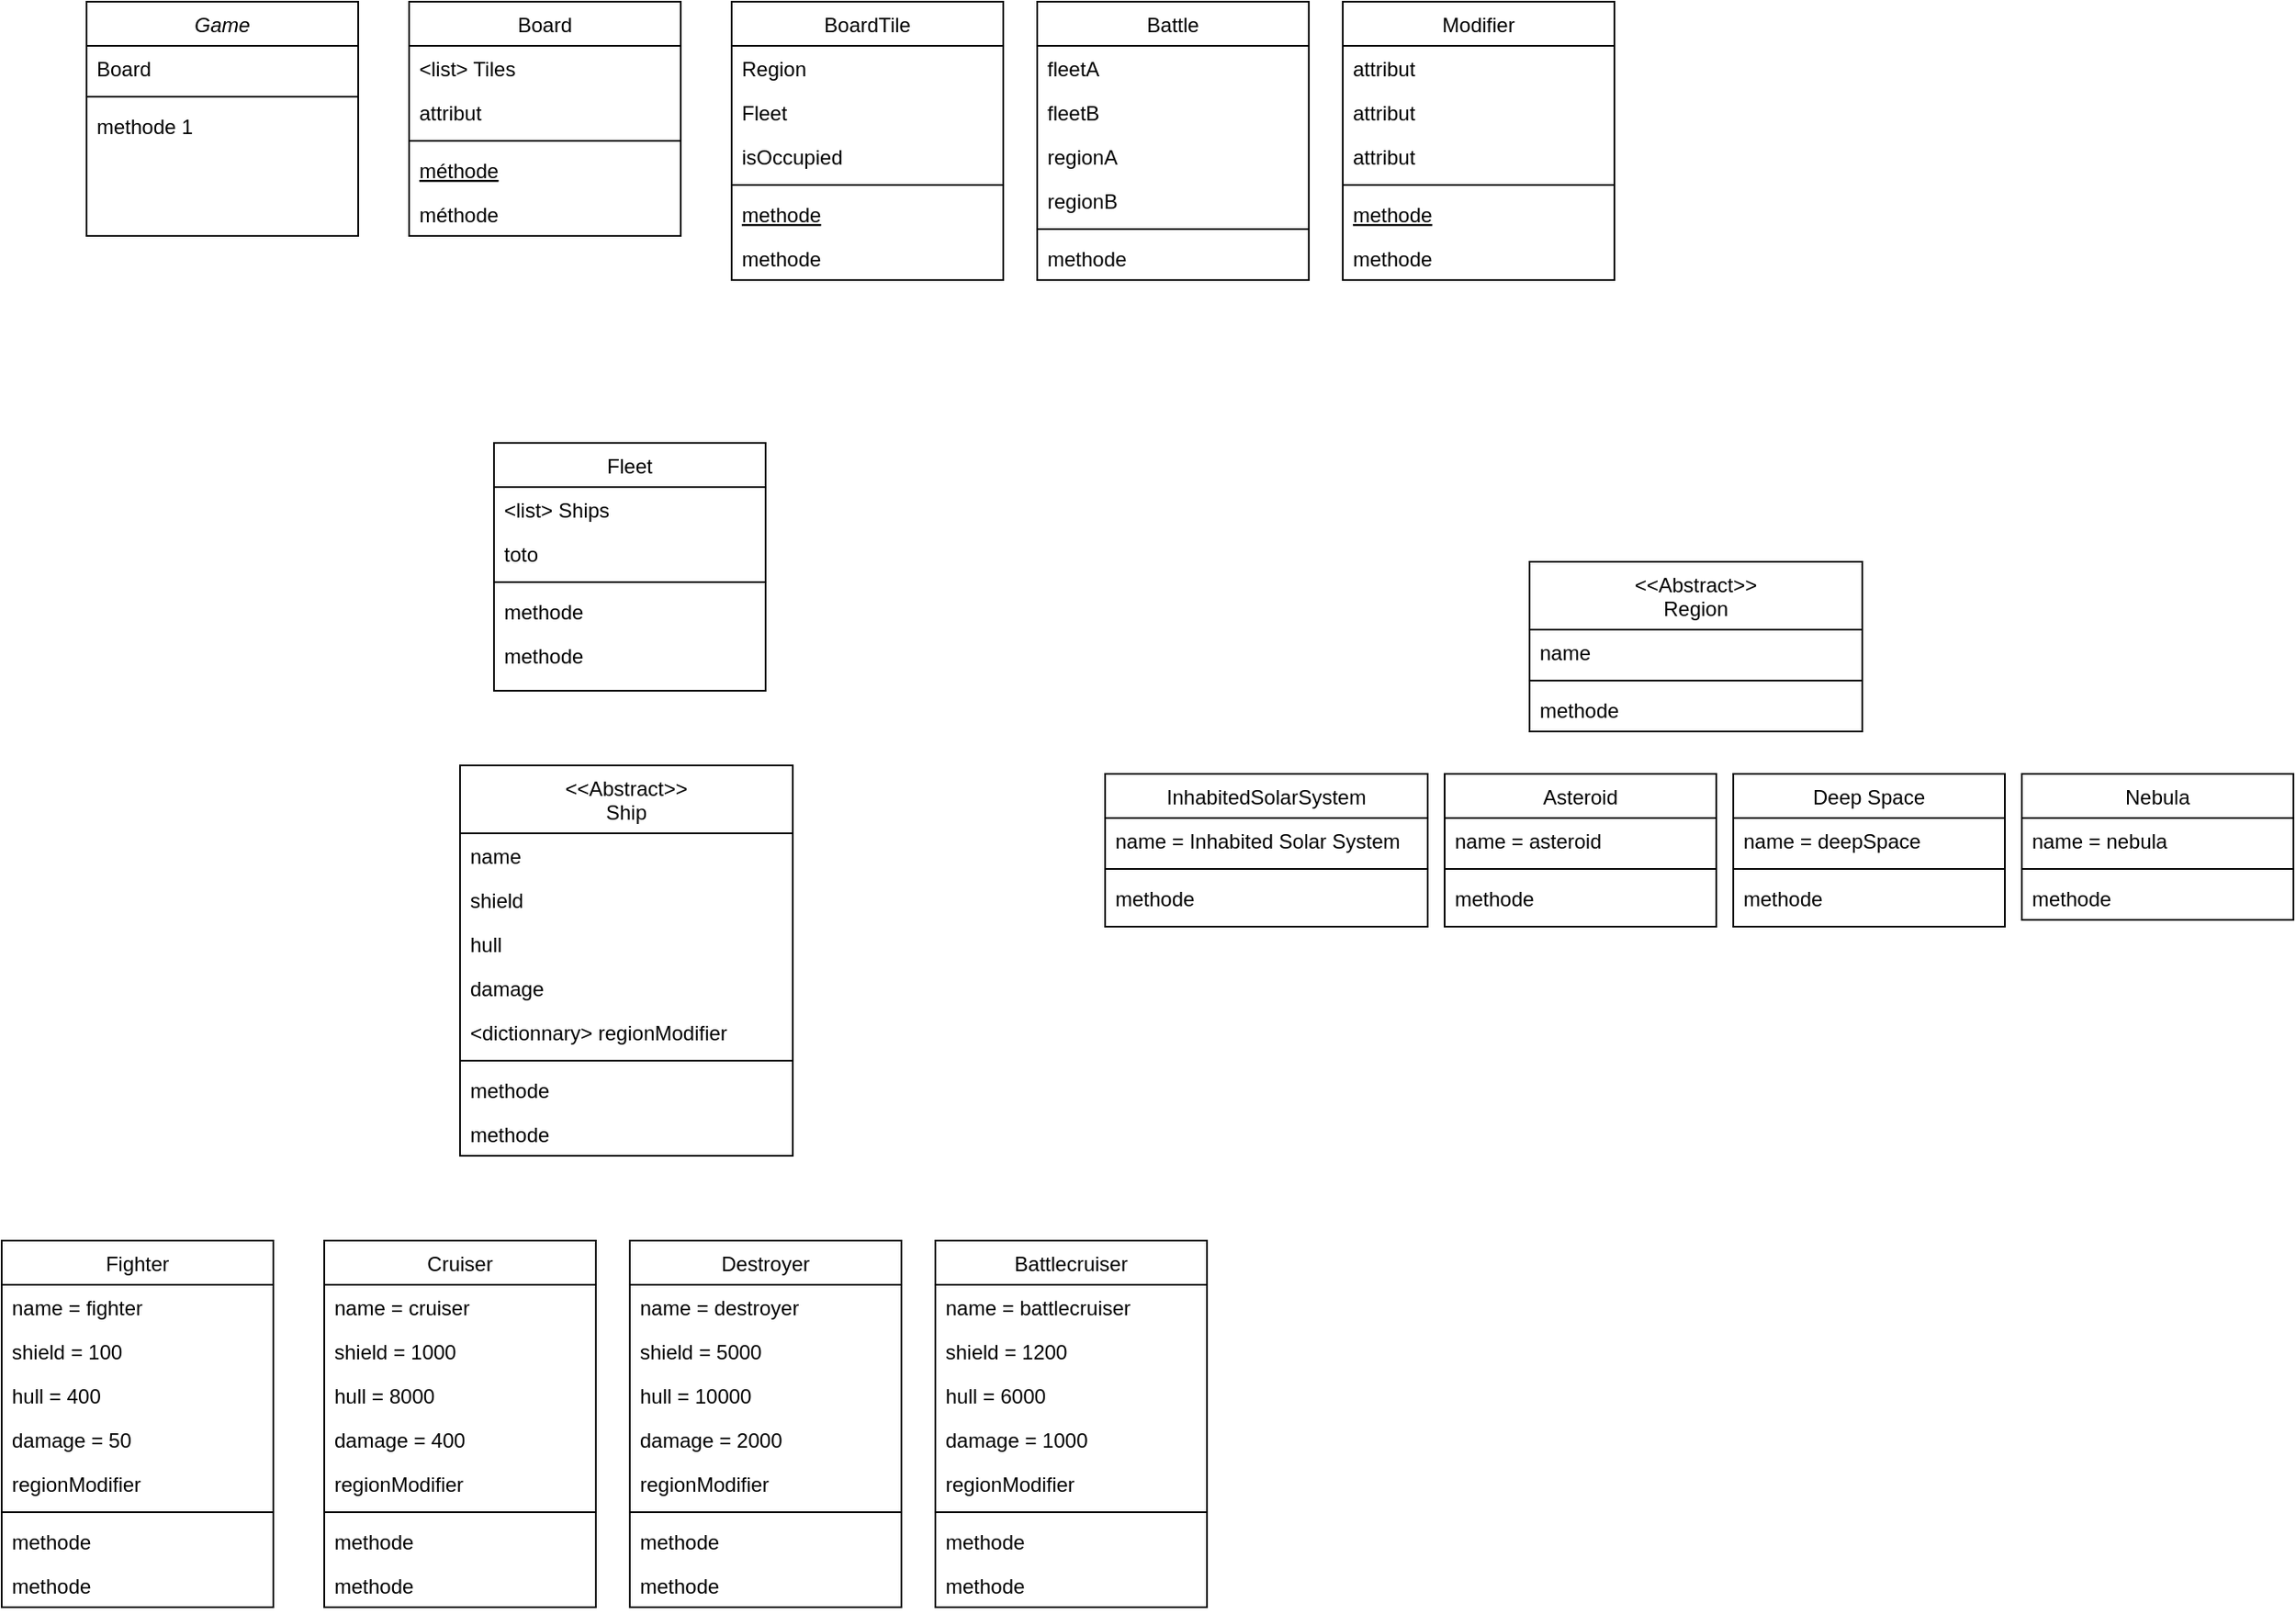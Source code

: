 <mxfile version="24.8.0">
  <diagram id="C5RBs43oDa-KdzZeNtuy" name="Page-1">
    <mxGraphModel dx="1434" dy="881" grid="1" gridSize="10" guides="1" tooltips="1" connect="1" arrows="1" fold="1" page="1" pageScale="1" pageWidth="827" pageHeight="1169" math="0" shadow="0">
      <root>
        <mxCell id="WIyWlLk6GJQsqaUBKTNV-0" />
        <mxCell id="WIyWlLk6GJQsqaUBKTNV-1" parent="WIyWlLk6GJQsqaUBKTNV-0" />
        <mxCell id="zkfFHV4jXpPFQw0GAbJ--0" value="Game" style="swimlane;fontStyle=2;align=center;verticalAlign=top;childLayout=stackLayout;horizontal=1;startSize=26;horizontalStack=0;resizeParent=1;resizeLast=0;collapsible=1;marginBottom=0;rounded=0;shadow=0;strokeWidth=1;" parent="WIyWlLk6GJQsqaUBKTNV-1" vertex="1">
          <mxGeometry x="70" y="40" width="160" height="138" as="geometry">
            <mxRectangle x="230" y="140" width="160" height="26" as="alternateBounds" />
          </mxGeometry>
        </mxCell>
        <mxCell id="zkfFHV4jXpPFQw0GAbJ--1" value="Board" style="text;align=left;verticalAlign=top;spacingLeft=4;spacingRight=4;overflow=hidden;rotatable=0;points=[[0,0.5],[1,0.5]];portConstraint=eastwest;" parent="zkfFHV4jXpPFQw0GAbJ--0" vertex="1">
          <mxGeometry y="26" width="160" height="26" as="geometry" />
        </mxCell>
        <mxCell id="zkfFHV4jXpPFQw0GAbJ--4" value="" style="line;html=1;strokeWidth=1;align=left;verticalAlign=middle;spacingTop=-1;spacingLeft=3;spacingRight=3;rotatable=0;labelPosition=right;points=[];portConstraint=eastwest;" parent="zkfFHV4jXpPFQw0GAbJ--0" vertex="1">
          <mxGeometry y="52" width="160" height="8" as="geometry" />
        </mxCell>
        <mxCell id="zkfFHV4jXpPFQw0GAbJ--5" value="methode 1" style="text;align=left;verticalAlign=top;spacingLeft=4;spacingRight=4;overflow=hidden;rotatable=0;points=[[0,0.5],[1,0.5]];portConstraint=eastwest;" parent="zkfFHV4jXpPFQw0GAbJ--0" vertex="1">
          <mxGeometry y="60" width="160" height="26" as="geometry" />
        </mxCell>
        <mxCell id="zkfFHV4jXpPFQw0GAbJ--6" value="BoardTile" style="swimlane;fontStyle=0;align=center;verticalAlign=top;childLayout=stackLayout;horizontal=1;startSize=26;horizontalStack=0;resizeParent=1;resizeLast=0;collapsible=1;marginBottom=0;rounded=0;shadow=0;strokeWidth=1;" parent="WIyWlLk6GJQsqaUBKTNV-1" vertex="1">
          <mxGeometry x="450" y="40" width="160" height="164" as="geometry">
            <mxRectangle x="130" y="380" width="160" height="26" as="alternateBounds" />
          </mxGeometry>
        </mxCell>
        <mxCell id="zkfFHV4jXpPFQw0GAbJ--7" value="Region" style="text;align=left;verticalAlign=top;spacingLeft=4;spacingRight=4;overflow=hidden;rotatable=0;points=[[0,0.5],[1,0.5]];portConstraint=eastwest;" parent="zkfFHV4jXpPFQw0GAbJ--6" vertex="1">
          <mxGeometry y="26" width="160" height="26" as="geometry" />
        </mxCell>
        <mxCell id="zkfFHV4jXpPFQw0GAbJ--8" value="Fleet" style="text;align=left;verticalAlign=top;spacingLeft=4;spacingRight=4;overflow=hidden;rotatable=0;points=[[0,0.5],[1,0.5]];portConstraint=eastwest;rounded=0;shadow=0;html=0;" parent="zkfFHV4jXpPFQw0GAbJ--6" vertex="1">
          <mxGeometry y="52" width="160" height="26" as="geometry" />
        </mxCell>
        <mxCell id="zCoJ4ZuMKXgHMnOxpTEs-7" value="isOccupied" style="text;align=left;verticalAlign=top;spacingLeft=4;spacingRight=4;overflow=hidden;rotatable=0;points=[[0,0.5],[1,0.5]];portConstraint=eastwest;rounded=0;shadow=0;html=0;" vertex="1" parent="zkfFHV4jXpPFQw0GAbJ--6">
          <mxGeometry y="78" width="160" height="26" as="geometry" />
        </mxCell>
        <mxCell id="zkfFHV4jXpPFQw0GAbJ--9" value="" style="line;html=1;strokeWidth=1;align=left;verticalAlign=middle;spacingTop=-1;spacingLeft=3;spacingRight=3;rotatable=0;labelPosition=right;points=[];portConstraint=eastwest;" parent="zkfFHV4jXpPFQw0GAbJ--6" vertex="1">
          <mxGeometry y="104" width="160" height="8" as="geometry" />
        </mxCell>
        <mxCell id="zkfFHV4jXpPFQw0GAbJ--10" value="methode" style="text;align=left;verticalAlign=top;spacingLeft=4;spacingRight=4;overflow=hidden;rotatable=0;points=[[0,0.5],[1,0.5]];portConstraint=eastwest;fontStyle=4" parent="zkfFHV4jXpPFQw0GAbJ--6" vertex="1">
          <mxGeometry y="112" width="160" height="26" as="geometry" />
        </mxCell>
        <mxCell id="zkfFHV4jXpPFQw0GAbJ--11" value="methode" style="text;align=left;verticalAlign=top;spacingLeft=4;spacingRight=4;overflow=hidden;rotatable=0;points=[[0,0.5],[1,0.5]];portConstraint=eastwest;" parent="zkfFHV4jXpPFQw0GAbJ--6" vertex="1">
          <mxGeometry y="138" width="160" height="26" as="geometry" />
        </mxCell>
        <mxCell id="zkfFHV4jXpPFQw0GAbJ--17" value="Fleet" style="swimlane;fontStyle=0;align=center;verticalAlign=top;childLayout=stackLayout;horizontal=1;startSize=26;horizontalStack=0;resizeParent=1;resizeLast=0;collapsible=1;marginBottom=0;rounded=0;shadow=0;strokeWidth=1;" parent="WIyWlLk6GJQsqaUBKTNV-1" vertex="1">
          <mxGeometry x="310" y="300" width="160" height="146" as="geometry">
            <mxRectangle x="550" y="140" width="160" height="26" as="alternateBounds" />
          </mxGeometry>
        </mxCell>
        <mxCell id="zkfFHV4jXpPFQw0GAbJ--18" value="&lt;list&gt; Ships" style="text;align=left;verticalAlign=top;spacingLeft=4;spacingRight=4;overflow=hidden;rotatable=0;points=[[0,0.5],[1,0.5]];portConstraint=eastwest;" parent="zkfFHV4jXpPFQw0GAbJ--17" vertex="1">
          <mxGeometry y="26" width="160" height="26" as="geometry" />
        </mxCell>
        <mxCell id="zkfFHV4jXpPFQw0GAbJ--19" value="toto" style="text;align=left;verticalAlign=top;spacingLeft=4;spacingRight=4;overflow=hidden;rotatable=0;points=[[0,0.5],[1,0.5]];portConstraint=eastwest;rounded=0;shadow=0;html=0;" parent="zkfFHV4jXpPFQw0GAbJ--17" vertex="1">
          <mxGeometry y="52" width="160" height="26" as="geometry" />
        </mxCell>
        <mxCell id="zkfFHV4jXpPFQw0GAbJ--23" value="" style="line;html=1;strokeWidth=1;align=left;verticalAlign=middle;spacingTop=-1;spacingLeft=3;spacingRight=3;rotatable=0;labelPosition=right;points=[];portConstraint=eastwest;" parent="zkfFHV4jXpPFQw0GAbJ--17" vertex="1">
          <mxGeometry y="78" width="160" height="8" as="geometry" />
        </mxCell>
        <mxCell id="zkfFHV4jXpPFQw0GAbJ--24" value="methode" style="text;align=left;verticalAlign=top;spacingLeft=4;spacingRight=4;overflow=hidden;rotatable=0;points=[[0,0.5],[1,0.5]];portConstraint=eastwest;" parent="zkfFHV4jXpPFQw0GAbJ--17" vertex="1">
          <mxGeometry y="86" width="160" height="26" as="geometry" />
        </mxCell>
        <mxCell id="zkfFHV4jXpPFQw0GAbJ--25" value="methode" style="text;align=left;verticalAlign=top;spacingLeft=4;spacingRight=4;overflow=hidden;rotatable=0;points=[[0,0.5],[1,0.5]];portConstraint=eastwest;" parent="zkfFHV4jXpPFQw0GAbJ--17" vertex="1">
          <mxGeometry y="112" width="160" height="26" as="geometry" />
        </mxCell>
        <mxCell id="zCoJ4ZuMKXgHMnOxpTEs-1" value="Board" style="swimlane;fontStyle=0;align=center;verticalAlign=top;childLayout=stackLayout;horizontal=1;startSize=26;horizontalStack=0;resizeParent=1;resizeLast=0;collapsible=1;marginBottom=0;rounded=0;shadow=0;strokeWidth=1;" vertex="1" parent="WIyWlLk6GJQsqaUBKTNV-1">
          <mxGeometry x="260" y="40" width="160" height="138" as="geometry">
            <mxRectangle x="130" y="380" width="160" height="26" as="alternateBounds" />
          </mxGeometry>
        </mxCell>
        <mxCell id="zCoJ4ZuMKXgHMnOxpTEs-2" value="&lt;list&gt; Tiles" style="text;align=left;verticalAlign=top;spacingLeft=4;spacingRight=4;overflow=hidden;rotatable=0;points=[[0,0.5],[1,0.5]];portConstraint=eastwest;" vertex="1" parent="zCoJ4ZuMKXgHMnOxpTEs-1">
          <mxGeometry y="26" width="160" height="26" as="geometry" />
        </mxCell>
        <mxCell id="zCoJ4ZuMKXgHMnOxpTEs-3" value="attribut" style="text;align=left;verticalAlign=top;spacingLeft=4;spacingRight=4;overflow=hidden;rotatable=0;points=[[0,0.5],[1,0.5]];portConstraint=eastwest;rounded=0;shadow=0;html=0;" vertex="1" parent="zCoJ4ZuMKXgHMnOxpTEs-1">
          <mxGeometry y="52" width="160" height="26" as="geometry" />
        </mxCell>
        <mxCell id="zCoJ4ZuMKXgHMnOxpTEs-4" value="" style="line;html=1;strokeWidth=1;align=left;verticalAlign=middle;spacingTop=-1;spacingLeft=3;spacingRight=3;rotatable=0;labelPosition=right;points=[];portConstraint=eastwest;" vertex="1" parent="zCoJ4ZuMKXgHMnOxpTEs-1">
          <mxGeometry y="78" width="160" height="8" as="geometry" />
        </mxCell>
        <mxCell id="zCoJ4ZuMKXgHMnOxpTEs-5" value="méthode" style="text;align=left;verticalAlign=top;spacingLeft=4;spacingRight=4;overflow=hidden;rotatable=0;points=[[0,0.5],[1,0.5]];portConstraint=eastwest;fontStyle=4" vertex="1" parent="zCoJ4ZuMKXgHMnOxpTEs-1">
          <mxGeometry y="86" width="160" height="26" as="geometry" />
        </mxCell>
        <mxCell id="zCoJ4ZuMKXgHMnOxpTEs-6" value="méthode" style="text;align=left;verticalAlign=top;spacingLeft=4;spacingRight=4;overflow=hidden;rotatable=0;points=[[0,0.5],[1,0.5]];portConstraint=eastwest;" vertex="1" parent="zCoJ4ZuMKXgHMnOxpTEs-1">
          <mxGeometry y="112" width="160" height="26" as="geometry" />
        </mxCell>
        <mxCell id="zCoJ4ZuMKXgHMnOxpTEs-8" value="&lt;&lt;Abstract&gt;&gt;&#xa;Ship" style="swimlane;fontStyle=0;align=center;verticalAlign=top;childLayout=stackLayout;horizontal=1;startSize=40;horizontalStack=0;resizeParent=1;resizeLast=0;collapsible=1;marginBottom=0;rounded=0;shadow=0;strokeWidth=1;" vertex="1" parent="WIyWlLk6GJQsqaUBKTNV-1">
          <mxGeometry x="290" y="490" width="196" height="230" as="geometry">
            <mxRectangle x="550" y="140" width="160" height="26" as="alternateBounds" />
          </mxGeometry>
        </mxCell>
        <mxCell id="zCoJ4ZuMKXgHMnOxpTEs-9" value="name" style="text;align=left;verticalAlign=top;spacingLeft=4;spacingRight=4;overflow=hidden;rotatable=0;points=[[0,0.5],[1,0.5]];portConstraint=eastwest;" vertex="1" parent="zCoJ4ZuMKXgHMnOxpTEs-8">
          <mxGeometry y="40" width="196" height="26" as="geometry" />
        </mxCell>
        <mxCell id="zCoJ4ZuMKXgHMnOxpTEs-10" value="shield" style="text;align=left;verticalAlign=top;spacingLeft=4;spacingRight=4;overflow=hidden;rotatable=0;points=[[0,0.5],[1,0.5]];portConstraint=eastwest;rounded=0;shadow=0;html=0;" vertex="1" parent="zCoJ4ZuMKXgHMnOxpTEs-8">
          <mxGeometry y="66" width="196" height="26" as="geometry" />
        </mxCell>
        <mxCell id="zCoJ4ZuMKXgHMnOxpTEs-11" value="hull" style="text;align=left;verticalAlign=top;spacingLeft=4;spacingRight=4;overflow=hidden;rotatable=0;points=[[0,0.5],[1,0.5]];portConstraint=eastwest;rounded=0;shadow=0;html=0;" vertex="1" parent="zCoJ4ZuMKXgHMnOxpTEs-8">
          <mxGeometry y="92" width="196" height="26" as="geometry" />
        </mxCell>
        <mxCell id="zCoJ4ZuMKXgHMnOxpTEs-15" value="damage" style="text;align=left;verticalAlign=top;spacingLeft=4;spacingRight=4;overflow=hidden;rotatable=0;points=[[0,0.5],[1,0.5]];portConstraint=eastwest;rounded=0;shadow=0;html=0;" vertex="1" parent="zCoJ4ZuMKXgHMnOxpTEs-8">
          <mxGeometry y="118" width="196" height="26" as="geometry" />
        </mxCell>
        <mxCell id="zCoJ4ZuMKXgHMnOxpTEs-50" value="&lt;dictionnary&gt; regionModifier" style="text;align=left;verticalAlign=top;spacingLeft=4;spacingRight=4;overflow=hidden;rotatable=0;points=[[0,0.5],[1,0.5]];portConstraint=eastwest;rounded=0;shadow=0;html=0;" vertex="1" parent="zCoJ4ZuMKXgHMnOxpTEs-8">
          <mxGeometry y="144" width="196" height="26" as="geometry" />
        </mxCell>
        <mxCell id="zCoJ4ZuMKXgHMnOxpTEs-12" value="" style="line;html=1;strokeWidth=1;align=left;verticalAlign=middle;spacingTop=-1;spacingLeft=3;spacingRight=3;rotatable=0;labelPosition=right;points=[];portConstraint=eastwest;" vertex="1" parent="zCoJ4ZuMKXgHMnOxpTEs-8">
          <mxGeometry y="170" width="196" height="8" as="geometry" />
        </mxCell>
        <mxCell id="zCoJ4ZuMKXgHMnOxpTEs-13" value="methode" style="text;align=left;verticalAlign=top;spacingLeft=4;spacingRight=4;overflow=hidden;rotatable=0;points=[[0,0.5],[1,0.5]];portConstraint=eastwest;" vertex="1" parent="zCoJ4ZuMKXgHMnOxpTEs-8">
          <mxGeometry y="178" width="196" height="26" as="geometry" />
        </mxCell>
        <mxCell id="zCoJ4ZuMKXgHMnOxpTEs-14" value="methode" style="text;align=left;verticalAlign=top;spacingLeft=4;spacingRight=4;overflow=hidden;rotatable=0;points=[[0,0.5],[1,0.5]];portConstraint=eastwest;" vertex="1" parent="zCoJ4ZuMKXgHMnOxpTEs-8">
          <mxGeometry y="204" width="196" height="26" as="geometry" />
        </mxCell>
        <mxCell id="zCoJ4ZuMKXgHMnOxpTEs-16" value="Fighter" style="swimlane;fontStyle=0;align=center;verticalAlign=top;childLayout=stackLayout;horizontal=1;startSize=26;horizontalStack=0;resizeParent=1;resizeLast=0;collapsible=1;marginBottom=0;rounded=0;shadow=0;strokeWidth=1;" vertex="1" parent="WIyWlLk6GJQsqaUBKTNV-1">
          <mxGeometry x="20" y="770" width="160" height="216" as="geometry">
            <mxRectangle x="550" y="140" width="160" height="26" as="alternateBounds" />
          </mxGeometry>
        </mxCell>
        <mxCell id="zCoJ4ZuMKXgHMnOxpTEs-17" value="name = fighter" style="text;align=left;verticalAlign=top;spacingLeft=4;spacingRight=4;overflow=hidden;rotatable=0;points=[[0,0.5],[1,0.5]];portConstraint=eastwest;" vertex="1" parent="zCoJ4ZuMKXgHMnOxpTEs-16">
          <mxGeometry y="26" width="160" height="26" as="geometry" />
        </mxCell>
        <mxCell id="zCoJ4ZuMKXgHMnOxpTEs-18" value="shield = 100" style="text;align=left;verticalAlign=top;spacingLeft=4;spacingRight=4;overflow=hidden;rotatable=0;points=[[0,0.5],[1,0.5]];portConstraint=eastwest;rounded=0;shadow=0;html=0;" vertex="1" parent="zCoJ4ZuMKXgHMnOxpTEs-16">
          <mxGeometry y="52" width="160" height="26" as="geometry" />
        </mxCell>
        <mxCell id="zCoJ4ZuMKXgHMnOxpTEs-19" value="hull = 400" style="text;align=left;verticalAlign=top;spacingLeft=4;spacingRight=4;overflow=hidden;rotatable=0;points=[[0,0.5],[1,0.5]];portConstraint=eastwest;rounded=0;shadow=0;html=0;" vertex="1" parent="zCoJ4ZuMKXgHMnOxpTEs-16">
          <mxGeometry y="78" width="160" height="26" as="geometry" />
        </mxCell>
        <mxCell id="zCoJ4ZuMKXgHMnOxpTEs-20" value="damage = 50" style="text;align=left;verticalAlign=top;spacingLeft=4;spacingRight=4;overflow=hidden;rotatable=0;points=[[0,0.5],[1,0.5]];portConstraint=eastwest;rounded=0;shadow=0;html=0;" vertex="1" parent="zCoJ4ZuMKXgHMnOxpTEs-16">
          <mxGeometry y="104" width="160" height="26" as="geometry" />
        </mxCell>
        <mxCell id="zCoJ4ZuMKXgHMnOxpTEs-85" value="regionModifier" style="text;align=left;verticalAlign=top;spacingLeft=4;spacingRight=4;overflow=hidden;rotatable=0;points=[[0,0.5],[1,0.5]];portConstraint=eastwest;rounded=0;shadow=0;html=0;" vertex="1" parent="zCoJ4ZuMKXgHMnOxpTEs-16">
          <mxGeometry y="130" width="160" height="26" as="geometry" />
        </mxCell>
        <mxCell id="zCoJ4ZuMKXgHMnOxpTEs-21" value="" style="line;html=1;strokeWidth=1;align=left;verticalAlign=middle;spacingTop=-1;spacingLeft=3;spacingRight=3;rotatable=0;labelPosition=right;points=[];portConstraint=eastwest;" vertex="1" parent="zCoJ4ZuMKXgHMnOxpTEs-16">
          <mxGeometry y="156" width="160" height="8" as="geometry" />
        </mxCell>
        <mxCell id="zCoJ4ZuMKXgHMnOxpTEs-22" value="methode" style="text;align=left;verticalAlign=top;spacingLeft=4;spacingRight=4;overflow=hidden;rotatable=0;points=[[0,0.5],[1,0.5]];portConstraint=eastwest;" vertex="1" parent="zCoJ4ZuMKXgHMnOxpTEs-16">
          <mxGeometry y="164" width="160" height="26" as="geometry" />
        </mxCell>
        <mxCell id="zCoJ4ZuMKXgHMnOxpTEs-23" value="methode" style="text;align=left;verticalAlign=top;spacingLeft=4;spacingRight=4;overflow=hidden;rotatable=0;points=[[0,0.5],[1,0.5]];portConstraint=eastwest;" vertex="1" parent="zCoJ4ZuMKXgHMnOxpTEs-16">
          <mxGeometry y="190" width="160" height="26" as="geometry" />
        </mxCell>
        <mxCell id="zCoJ4ZuMKXgHMnOxpTEs-25" value="Cruiser" style="swimlane;fontStyle=0;align=center;verticalAlign=top;childLayout=stackLayout;horizontal=1;startSize=26;horizontalStack=0;resizeParent=1;resizeLast=0;collapsible=1;marginBottom=0;rounded=0;shadow=0;strokeWidth=1;" vertex="1" parent="WIyWlLk6GJQsqaUBKTNV-1">
          <mxGeometry x="210" y="770" width="160" height="216" as="geometry">
            <mxRectangle x="550" y="140" width="160" height="26" as="alternateBounds" />
          </mxGeometry>
        </mxCell>
        <mxCell id="zCoJ4ZuMKXgHMnOxpTEs-26" value="name = cruiser" style="text;align=left;verticalAlign=top;spacingLeft=4;spacingRight=4;overflow=hidden;rotatable=0;points=[[0,0.5],[1,0.5]];portConstraint=eastwest;" vertex="1" parent="zCoJ4ZuMKXgHMnOxpTEs-25">
          <mxGeometry y="26" width="160" height="26" as="geometry" />
        </mxCell>
        <mxCell id="zCoJ4ZuMKXgHMnOxpTEs-27" value="shield = 1000" style="text;align=left;verticalAlign=top;spacingLeft=4;spacingRight=4;overflow=hidden;rotatable=0;points=[[0,0.5],[1,0.5]];portConstraint=eastwest;rounded=0;shadow=0;html=0;" vertex="1" parent="zCoJ4ZuMKXgHMnOxpTEs-25">
          <mxGeometry y="52" width="160" height="26" as="geometry" />
        </mxCell>
        <mxCell id="zCoJ4ZuMKXgHMnOxpTEs-28" value="hull = 8000" style="text;align=left;verticalAlign=top;spacingLeft=4;spacingRight=4;overflow=hidden;rotatable=0;points=[[0,0.5],[1,0.5]];portConstraint=eastwest;rounded=0;shadow=0;html=0;" vertex="1" parent="zCoJ4ZuMKXgHMnOxpTEs-25">
          <mxGeometry y="78" width="160" height="26" as="geometry" />
        </mxCell>
        <mxCell id="zCoJ4ZuMKXgHMnOxpTEs-29" value="damage = 400" style="text;align=left;verticalAlign=top;spacingLeft=4;spacingRight=4;overflow=hidden;rotatable=0;points=[[0,0.5],[1,0.5]];portConstraint=eastwest;rounded=0;shadow=0;html=0;" vertex="1" parent="zCoJ4ZuMKXgHMnOxpTEs-25">
          <mxGeometry y="104" width="160" height="26" as="geometry" />
        </mxCell>
        <mxCell id="zCoJ4ZuMKXgHMnOxpTEs-86" value="regionModifier" style="text;align=left;verticalAlign=top;spacingLeft=4;spacingRight=4;overflow=hidden;rotatable=0;points=[[0,0.5],[1,0.5]];portConstraint=eastwest;rounded=0;shadow=0;html=0;" vertex="1" parent="zCoJ4ZuMKXgHMnOxpTEs-25">
          <mxGeometry y="130" width="160" height="26" as="geometry" />
        </mxCell>
        <mxCell id="zCoJ4ZuMKXgHMnOxpTEs-30" value="" style="line;html=1;strokeWidth=1;align=left;verticalAlign=middle;spacingTop=-1;spacingLeft=3;spacingRight=3;rotatable=0;labelPosition=right;points=[];portConstraint=eastwest;" vertex="1" parent="zCoJ4ZuMKXgHMnOxpTEs-25">
          <mxGeometry y="156" width="160" height="8" as="geometry" />
        </mxCell>
        <mxCell id="zCoJ4ZuMKXgHMnOxpTEs-31" value="methode" style="text;align=left;verticalAlign=top;spacingLeft=4;spacingRight=4;overflow=hidden;rotatable=0;points=[[0,0.5],[1,0.5]];portConstraint=eastwest;" vertex="1" parent="zCoJ4ZuMKXgHMnOxpTEs-25">
          <mxGeometry y="164" width="160" height="26" as="geometry" />
        </mxCell>
        <mxCell id="zCoJ4ZuMKXgHMnOxpTEs-32" value="methode" style="text;align=left;verticalAlign=top;spacingLeft=4;spacingRight=4;overflow=hidden;rotatable=0;points=[[0,0.5],[1,0.5]];portConstraint=eastwest;" vertex="1" parent="zCoJ4ZuMKXgHMnOxpTEs-25">
          <mxGeometry y="190" width="160" height="26" as="geometry" />
        </mxCell>
        <mxCell id="zCoJ4ZuMKXgHMnOxpTEs-33" value="Destroyer" style="swimlane;fontStyle=0;align=center;verticalAlign=top;childLayout=stackLayout;horizontal=1;startSize=26;horizontalStack=0;resizeParent=1;resizeLast=0;collapsible=1;marginBottom=0;rounded=0;shadow=0;strokeWidth=1;" vertex="1" parent="WIyWlLk6GJQsqaUBKTNV-1">
          <mxGeometry x="390" y="770" width="160" height="216" as="geometry">
            <mxRectangle x="550" y="140" width="160" height="26" as="alternateBounds" />
          </mxGeometry>
        </mxCell>
        <mxCell id="zCoJ4ZuMKXgHMnOxpTEs-34" value="name = destroyer" style="text;align=left;verticalAlign=top;spacingLeft=4;spacingRight=4;overflow=hidden;rotatable=0;points=[[0,0.5],[1,0.5]];portConstraint=eastwest;" vertex="1" parent="zCoJ4ZuMKXgHMnOxpTEs-33">
          <mxGeometry y="26" width="160" height="26" as="geometry" />
        </mxCell>
        <mxCell id="zCoJ4ZuMKXgHMnOxpTEs-35" value="shield = 5000" style="text;align=left;verticalAlign=top;spacingLeft=4;spacingRight=4;overflow=hidden;rotatable=0;points=[[0,0.5],[1,0.5]];portConstraint=eastwest;rounded=0;shadow=0;html=0;" vertex="1" parent="zCoJ4ZuMKXgHMnOxpTEs-33">
          <mxGeometry y="52" width="160" height="26" as="geometry" />
        </mxCell>
        <mxCell id="zCoJ4ZuMKXgHMnOxpTEs-36" value="hull = 10000" style="text;align=left;verticalAlign=top;spacingLeft=4;spacingRight=4;overflow=hidden;rotatable=0;points=[[0,0.5],[1,0.5]];portConstraint=eastwest;rounded=0;shadow=0;html=0;" vertex="1" parent="zCoJ4ZuMKXgHMnOxpTEs-33">
          <mxGeometry y="78" width="160" height="26" as="geometry" />
        </mxCell>
        <mxCell id="zCoJ4ZuMKXgHMnOxpTEs-37" value="damage = 2000" style="text;align=left;verticalAlign=top;spacingLeft=4;spacingRight=4;overflow=hidden;rotatable=0;points=[[0,0.5],[1,0.5]];portConstraint=eastwest;rounded=0;shadow=0;html=0;" vertex="1" parent="zCoJ4ZuMKXgHMnOxpTEs-33">
          <mxGeometry y="104" width="160" height="26" as="geometry" />
        </mxCell>
        <mxCell id="zCoJ4ZuMKXgHMnOxpTEs-87" value="regionModifier" style="text;align=left;verticalAlign=top;spacingLeft=4;spacingRight=4;overflow=hidden;rotatable=0;points=[[0,0.5],[1,0.5]];portConstraint=eastwest;rounded=0;shadow=0;html=0;" vertex="1" parent="zCoJ4ZuMKXgHMnOxpTEs-33">
          <mxGeometry y="130" width="160" height="26" as="geometry" />
        </mxCell>
        <mxCell id="zCoJ4ZuMKXgHMnOxpTEs-38" value="" style="line;html=1;strokeWidth=1;align=left;verticalAlign=middle;spacingTop=-1;spacingLeft=3;spacingRight=3;rotatable=0;labelPosition=right;points=[];portConstraint=eastwest;" vertex="1" parent="zCoJ4ZuMKXgHMnOxpTEs-33">
          <mxGeometry y="156" width="160" height="8" as="geometry" />
        </mxCell>
        <mxCell id="zCoJ4ZuMKXgHMnOxpTEs-39" value="methode" style="text;align=left;verticalAlign=top;spacingLeft=4;spacingRight=4;overflow=hidden;rotatable=0;points=[[0,0.5],[1,0.5]];portConstraint=eastwest;" vertex="1" parent="zCoJ4ZuMKXgHMnOxpTEs-33">
          <mxGeometry y="164" width="160" height="26" as="geometry" />
        </mxCell>
        <mxCell id="zCoJ4ZuMKXgHMnOxpTEs-40" value="methode" style="text;align=left;verticalAlign=top;spacingLeft=4;spacingRight=4;overflow=hidden;rotatable=0;points=[[0,0.5],[1,0.5]];portConstraint=eastwest;" vertex="1" parent="zCoJ4ZuMKXgHMnOxpTEs-33">
          <mxGeometry y="190" width="160" height="26" as="geometry" />
        </mxCell>
        <mxCell id="zCoJ4ZuMKXgHMnOxpTEs-41" value="Battlecruiser" style="swimlane;fontStyle=0;align=center;verticalAlign=top;childLayout=stackLayout;horizontal=1;startSize=26;horizontalStack=0;resizeParent=1;resizeLast=0;collapsible=1;marginBottom=0;rounded=0;shadow=0;strokeWidth=1;" vertex="1" parent="WIyWlLk6GJQsqaUBKTNV-1">
          <mxGeometry x="570" y="770" width="160" height="216" as="geometry">
            <mxRectangle x="550" y="140" width="160" height="26" as="alternateBounds" />
          </mxGeometry>
        </mxCell>
        <mxCell id="zCoJ4ZuMKXgHMnOxpTEs-42" value="name = battlecruiser" style="text;align=left;verticalAlign=top;spacingLeft=4;spacingRight=4;overflow=hidden;rotatable=0;points=[[0,0.5],[1,0.5]];portConstraint=eastwest;" vertex="1" parent="zCoJ4ZuMKXgHMnOxpTEs-41">
          <mxGeometry y="26" width="160" height="26" as="geometry" />
        </mxCell>
        <mxCell id="zCoJ4ZuMKXgHMnOxpTEs-43" value="shield = 1200" style="text;align=left;verticalAlign=top;spacingLeft=4;spacingRight=4;overflow=hidden;rotatable=0;points=[[0,0.5],[1,0.5]];portConstraint=eastwest;rounded=0;shadow=0;html=0;" vertex="1" parent="zCoJ4ZuMKXgHMnOxpTEs-41">
          <mxGeometry y="52" width="160" height="26" as="geometry" />
        </mxCell>
        <mxCell id="zCoJ4ZuMKXgHMnOxpTEs-44" value="hull = 6000" style="text;align=left;verticalAlign=top;spacingLeft=4;spacingRight=4;overflow=hidden;rotatable=0;points=[[0,0.5],[1,0.5]];portConstraint=eastwest;rounded=0;shadow=0;html=0;" vertex="1" parent="zCoJ4ZuMKXgHMnOxpTEs-41">
          <mxGeometry y="78" width="160" height="26" as="geometry" />
        </mxCell>
        <mxCell id="zCoJ4ZuMKXgHMnOxpTEs-45" value="damage = 1000" style="text;align=left;verticalAlign=top;spacingLeft=4;spacingRight=4;overflow=hidden;rotatable=0;points=[[0,0.5],[1,0.5]];portConstraint=eastwest;rounded=0;shadow=0;html=0;" vertex="1" parent="zCoJ4ZuMKXgHMnOxpTEs-41">
          <mxGeometry y="104" width="160" height="26" as="geometry" />
        </mxCell>
        <mxCell id="zCoJ4ZuMKXgHMnOxpTEs-88" value="regionModifier" style="text;align=left;verticalAlign=top;spacingLeft=4;spacingRight=4;overflow=hidden;rotatable=0;points=[[0,0.5],[1,0.5]];portConstraint=eastwest;rounded=0;shadow=0;html=0;" vertex="1" parent="zCoJ4ZuMKXgHMnOxpTEs-41">
          <mxGeometry y="130" width="160" height="26" as="geometry" />
        </mxCell>
        <mxCell id="zCoJ4ZuMKXgHMnOxpTEs-46" value="" style="line;html=1;strokeWidth=1;align=left;verticalAlign=middle;spacingTop=-1;spacingLeft=3;spacingRight=3;rotatable=0;labelPosition=right;points=[];portConstraint=eastwest;" vertex="1" parent="zCoJ4ZuMKXgHMnOxpTEs-41">
          <mxGeometry y="156" width="160" height="8" as="geometry" />
        </mxCell>
        <mxCell id="zCoJ4ZuMKXgHMnOxpTEs-47" value="methode" style="text;align=left;verticalAlign=top;spacingLeft=4;spacingRight=4;overflow=hidden;rotatable=0;points=[[0,0.5],[1,0.5]];portConstraint=eastwest;" vertex="1" parent="zCoJ4ZuMKXgHMnOxpTEs-41">
          <mxGeometry y="164" width="160" height="26" as="geometry" />
        </mxCell>
        <mxCell id="zCoJ4ZuMKXgHMnOxpTEs-48" value="methode" style="text;align=left;verticalAlign=top;spacingLeft=4;spacingRight=4;overflow=hidden;rotatable=0;points=[[0,0.5],[1,0.5]];portConstraint=eastwest;" vertex="1" parent="zCoJ4ZuMKXgHMnOxpTEs-41">
          <mxGeometry y="190" width="160" height="26" as="geometry" />
        </mxCell>
        <mxCell id="zCoJ4ZuMKXgHMnOxpTEs-52" value="&lt;&lt;Abstract&gt;&gt;&#xa;Region" style="swimlane;fontStyle=0;align=center;verticalAlign=top;childLayout=stackLayout;horizontal=1;startSize=40;horizontalStack=0;resizeParent=1;resizeLast=0;collapsible=1;marginBottom=0;rounded=0;shadow=0;strokeWidth=1;" vertex="1" parent="WIyWlLk6GJQsqaUBKTNV-1">
          <mxGeometry x="920" y="370" width="196" height="100" as="geometry">
            <mxRectangle x="550" y="140" width="160" height="26" as="alternateBounds" />
          </mxGeometry>
        </mxCell>
        <mxCell id="zCoJ4ZuMKXgHMnOxpTEs-53" value="name" style="text;align=left;verticalAlign=top;spacingLeft=4;spacingRight=4;overflow=hidden;rotatable=0;points=[[0,0.5],[1,0.5]];portConstraint=eastwest;" vertex="1" parent="zCoJ4ZuMKXgHMnOxpTEs-52">
          <mxGeometry y="40" width="196" height="26" as="geometry" />
        </mxCell>
        <mxCell id="zCoJ4ZuMKXgHMnOxpTEs-58" value="" style="line;html=1;strokeWidth=1;align=left;verticalAlign=middle;spacingTop=-1;spacingLeft=3;spacingRight=3;rotatable=0;labelPosition=right;points=[];portConstraint=eastwest;" vertex="1" parent="zCoJ4ZuMKXgHMnOxpTEs-52">
          <mxGeometry y="66" width="196" height="8" as="geometry" />
        </mxCell>
        <mxCell id="zCoJ4ZuMKXgHMnOxpTEs-59" value="methode" style="text;align=left;verticalAlign=top;spacingLeft=4;spacingRight=4;overflow=hidden;rotatable=0;points=[[0,0.5],[1,0.5]];portConstraint=eastwest;" vertex="1" parent="zCoJ4ZuMKXgHMnOxpTEs-52">
          <mxGeometry y="74" width="196" height="26" as="geometry" />
        </mxCell>
        <mxCell id="zCoJ4ZuMKXgHMnOxpTEs-61" value="Nebula" style="swimlane;fontStyle=0;align=center;verticalAlign=top;childLayout=stackLayout;horizontal=1;startSize=26;horizontalStack=0;resizeParent=1;resizeLast=0;collapsible=1;marginBottom=0;rounded=0;shadow=0;strokeWidth=1;" vertex="1" parent="WIyWlLk6GJQsqaUBKTNV-1">
          <mxGeometry x="1210" y="495" width="160" height="86" as="geometry">
            <mxRectangle x="550" y="140" width="160" height="26" as="alternateBounds" />
          </mxGeometry>
        </mxCell>
        <mxCell id="zCoJ4ZuMKXgHMnOxpTEs-62" value="name = nebula" style="text;align=left;verticalAlign=top;spacingLeft=4;spacingRight=4;overflow=hidden;rotatable=0;points=[[0,0.5],[1,0.5]];portConstraint=eastwest;" vertex="1" parent="zCoJ4ZuMKXgHMnOxpTEs-61">
          <mxGeometry y="26" width="160" height="26" as="geometry" />
        </mxCell>
        <mxCell id="zCoJ4ZuMKXgHMnOxpTEs-66" value="" style="line;html=1;strokeWidth=1;align=left;verticalAlign=middle;spacingTop=-1;spacingLeft=3;spacingRight=3;rotatable=0;labelPosition=right;points=[];portConstraint=eastwest;" vertex="1" parent="zCoJ4ZuMKXgHMnOxpTEs-61">
          <mxGeometry y="52" width="160" height="8" as="geometry" />
        </mxCell>
        <mxCell id="zCoJ4ZuMKXgHMnOxpTEs-67" value="methode" style="text;align=left;verticalAlign=top;spacingLeft=4;spacingRight=4;overflow=hidden;rotatable=0;points=[[0,0.5],[1,0.5]];portConstraint=eastwest;" vertex="1" parent="zCoJ4ZuMKXgHMnOxpTEs-61">
          <mxGeometry y="60" width="160" height="26" as="geometry" />
        </mxCell>
        <mxCell id="zCoJ4ZuMKXgHMnOxpTEs-69" value="Asteroid" style="swimlane;fontStyle=0;align=center;verticalAlign=top;childLayout=stackLayout;horizontal=1;startSize=26;horizontalStack=0;resizeParent=1;resizeLast=0;collapsible=1;marginBottom=0;rounded=0;shadow=0;strokeWidth=1;" vertex="1" parent="WIyWlLk6GJQsqaUBKTNV-1">
          <mxGeometry x="870" y="495" width="160" height="90" as="geometry">
            <mxRectangle x="550" y="140" width="160" height="26" as="alternateBounds" />
          </mxGeometry>
        </mxCell>
        <mxCell id="zCoJ4ZuMKXgHMnOxpTEs-70" value="name = asteroid" style="text;align=left;verticalAlign=top;spacingLeft=4;spacingRight=4;overflow=hidden;rotatable=0;points=[[0,0.5],[1,0.5]];portConstraint=eastwest;" vertex="1" parent="zCoJ4ZuMKXgHMnOxpTEs-69">
          <mxGeometry y="26" width="160" height="26" as="geometry" />
        </mxCell>
        <mxCell id="zCoJ4ZuMKXgHMnOxpTEs-74" value="" style="line;html=1;strokeWidth=1;align=left;verticalAlign=middle;spacingTop=-1;spacingLeft=3;spacingRight=3;rotatable=0;labelPosition=right;points=[];portConstraint=eastwest;" vertex="1" parent="zCoJ4ZuMKXgHMnOxpTEs-69">
          <mxGeometry y="52" width="160" height="8" as="geometry" />
        </mxCell>
        <mxCell id="zCoJ4ZuMKXgHMnOxpTEs-75" value="methode" style="text;align=left;verticalAlign=top;spacingLeft=4;spacingRight=4;overflow=hidden;rotatable=0;points=[[0,0.5],[1,0.5]];portConstraint=eastwest;" vertex="1" parent="zCoJ4ZuMKXgHMnOxpTEs-69">
          <mxGeometry y="60" width="160" height="26" as="geometry" />
        </mxCell>
        <mxCell id="zCoJ4ZuMKXgHMnOxpTEs-77" value="Deep Space" style="swimlane;fontStyle=0;align=center;verticalAlign=top;childLayout=stackLayout;horizontal=1;startSize=26;horizontalStack=0;resizeParent=1;resizeLast=0;collapsible=1;marginBottom=0;rounded=0;shadow=0;strokeWidth=1;" vertex="1" parent="WIyWlLk6GJQsqaUBKTNV-1">
          <mxGeometry x="1040" y="495" width="160" height="90" as="geometry">
            <mxRectangle x="550" y="140" width="160" height="26" as="alternateBounds" />
          </mxGeometry>
        </mxCell>
        <mxCell id="zCoJ4ZuMKXgHMnOxpTEs-78" value="name = deepSpace" style="text;align=left;verticalAlign=top;spacingLeft=4;spacingRight=4;overflow=hidden;rotatable=0;points=[[0,0.5],[1,0.5]];portConstraint=eastwest;" vertex="1" parent="zCoJ4ZuMKXgHMnOxpTEs-77">
          <mxGeometry y="26" width="160" height="26" as="geometry" />
        </mxCell>
        <mxCell id="zCoJ4ZuMKXgHMnOxpTEs-82" value="" style="line;html=1;strokeWidth=1;align=left;verticalAlign=middle;spacingTop=-1;spacingLeft=3;spacingRight=3;rotatable=0;labelPosition=right;points=[];portConstraint=eastwest;" vertex="1" parent="zCoJ4ZuMKXgHMnOxpTEs-77">
          <mxGeometry y="52" width="160" height="8" as="geometry" />
        </mxCell>
        <mxCell id="zCoJ4ZuMKXgHMnOxpTEs-83" value="methode" style="text;align=left;verticalAlign=top;spacingLeft=4;spacingRight=4;overflow=hidden;rotatable=0;points=[[0,0.5],[1,0.5]];portConstraint=eastwest;" vertex="1" parent="zCoJ4ZuMKXgHMnOxpTEs-77">
          <mxGeometry y="60" width="160" height="26" as="geometry" />
        </mxCell>
        <mxCell id="zCoJ4ZuMKXgHMnOxpTEs-92" value="InhabitedSolarSystem" style="swimlane;fontStyle=0;align=center;verticalAlign=top;childLayout=stackLayout;horizontal=1;startSize=26;horizontalStack=0;resizeParent=1;resizeLast=0;collapsible=1;marginBottom=0;rounded=0;shadow=0;strokeWidth=1;" vertex="1" parent="WIyWlLk6GJQsqaUBKTNV-1">
          <mxGeometry x="670" y="495" width="190" height="90" as="geometry">
            <mxRectangle x="550" y="140" width="160" height="26" as="alternateBounds" />
          </mxGeometry>
        </mxCell>
        <mxCell id="zCoJ4ZuMKXgHMnOxpTEs-93" value="name = Inhabited Solar System" style="text;align=left;verticalAlign=top;spacingLeft=4;spacingRight=4;overflow=hidden;rotatable=0;points=[[0,0.5],[1,0.5]];portConstraint=eastwest;" vertex="1" parent="zCoJ4ZuMKXgHMnOxpTEs-92">
          <mxGeometry y="26" width="190" height="26" as="geometry" />
        </mxCell>
        <mxCell id="zCoJ4ZuMKXgHMnOxpTEs-94" value="" style="line;html=1;strokeWidth=1;align=left;verticalAlign=middle;spacingTop=-1;spacingLeft=3;spacingRight=3;rotatable=0;labelPosition=right;points=[];portConstraint=eastwest;" vertex="1" parent="zCoJ4ZuMKXgHMnOxpTEs-92">
          <mxGeometry y="52" width="190" height="8" as="geometry" />
        </mxCell>
        <mxCell id="zCoJ4ZuMKXgHMnOxpTEs-95" value="methode" style="text;align=left;verticalAlign=top;spacingLeft=4;spacingRight=4;overflow=hidden;rotatable=0;points=[[0,0.5],[1,0.5]];portConstraint=eastwest;" vertex="1" parent="zCoJ4ZuMKXgHMnOxpTEs-92">
          <mxGeometry y="60" width="190" height="26" as="geometry" />
        </mxCell>
        <mxCell id="zCoJ4ZuMKXgHMnOxpTEs-105" value="Battle" style="swimlane;fontStyle=0;align=center;verticalAlign=top;childLayout=stackLayout;horizontal=1;startSize=26;horizontalStack=0;resizeParent=1;resizeLast=0;collapsible=1;marginBottom=0;rounded=0;shadow=0;strokeWidth=1;" vertex="1" parent="WIyWlLk6GJQsqaUBKTNV-1">
          <mxGeometry x="630" y="40" width="160" height="164" as="geometry">
            <mxRectangle x="130" y="380" width="160" height="26" as="alternateBounds" />
          </mxGeometry>
        </mxCell>
        <mxCell id="zCoJ4ZuMKXgHMnOxpTEs-106" value="fleetA" style="text;align=left;verticalAlign=top;spacingLeft=4;spacingRight=4;overflow=hidden;rotatable=0;points=[[0,0.5],[1,0.5]];portConstraint=eastwest;" vertex="1" parent="zCoJ4ZuMKXgHMnOxpTEs-105">
          <mxGeometry y="26" width="160" height="26" as="geometry" />
        </mxCell>
        <mxCell id="zCoJ4ZuMKXgHMnOxpTEs-107" value="fleetB" style="text;align=left;verticalAlign=top;spacingLeft=4;spacingRight=4;overflow=hidden;rotatable=0;points=[[0,0.5],[1,0.5]];portConstraint=eastwest;rounded=0;shadow=0;html=0;" vertex="1" parent="zCoJ4ZuMKXgHMnOxpTEs-105">
          <mxGeometry y="52" width="160" height="26" as="geometry" />
        </mxCell>
        <mxCell id="zCoJ4ZuMKXgHMnOxpTEs-108" value="regionA" style="text;align=left;verticalAlign=top;spacingLeft=4;spacingRight=4;overflow=hidden;rotatable=0;points=[[0,0.5],[1,0.5]];portConstraint=eastwest;rounded=0;shadow=0;html=0;" vertex="1" parent="zCoJ4ZuMKXgHMnOxpTEs-105">
          <mxGeometry y="78" width="160" height="26" as="geometry" />
        </mxCell>
        <mxCell id="zCoJ4ZuMKXgHMnOxpTEs-112" value="regionB" style="text;align=left;verticalAlign=top;spacingLeft=4;spacingRight=4;overflow=hidden;rotatable=0;points=[[0,0.5],[1,0.5]];portConstraint=eastwest;rounded=0;shadow=0;html=0;" vertex="1" parent="zCoJ4ZuMKXgHMnOxpTEs-105">
          <mxGeometry y="104" width="160" height="26" as="geometry" />
        </mxCell>
        <mxCell id="zCoJ4ZuMKXgHMnOxpTEs-109" value="" style="line;html=1;strokeWidth=1;align=left;verticalAlign=middle;spacingTop=-1;spacingLeft=3;spacingRight=3;rotatable=0;labelPosition=right;points=[];portConstraint=eastwest;" vertex="1" parent="zCoJ4ZuMKXgHMnOxpTEs-105">
          <mxGeometry y="130" width="160" height="8" as="geometry" />
        </mxCell>
        <mxCell id="zCoJ4ZuMKXgHMnOxpTEs-111" value="methode" style="text;align=left;verticalAlign=top;spacingLeft=4;spacingRight=4;overflow=hidden;rotatable=0;points=[[0,0.5],[1,0.5]];portConstraint=eastwest;" vertex="1" parent="zCoJ4ZuMKXgHMnOxpTEs-105">
          <mxGeometry y="138" width="160" height="26" as="geometry" />
        </mxCell>
        <mxCell id="zCoJ4ZuMKXgHMnOxpTEs-113" value="Modifier" style="swimlane;fontStyle=0;align=center;verticalAlign=top;childLayout=stackLayout;horizontal=1;startSize=26;horizontalStack=0;resizeParent=1;resizeLast=0;collapsible=1;marginBottom=0;rounded=0;shadow=0;strokeWidth=1;" vertex="1" parent="WIyWlLk6GJQsqaUBKTNV-1">
          <mxGeometry x="810" y="40" width="160" height="164" as="geometry">
            <mxRectangle x="130" y="380" width="160" height="26" as="alternateBounds" />
          </mxGeometry>
        </mxCell>
        <mxCell id="zCoJ4ZuMKXgHMnOxpTEs-114" value="attribut" style="text;align=left;verticalAlign=top;spacingLeft=4;spacingRight=4;overflow=hidden;rotatable=0;points=[[0,0.5],[1,0.5]];portConstraint=eastwest;" vertex="1" parent="zCoJ4ZuMKXgHMnOxpTEs-113">
          <mxGeometry y="26" width="160" height="26" as="geometry" />
        </mxCell>
        <mxCell id="zCoJ4ZuMKXgHMnOxpTEs-115" value="attribut" style="text;align=left;verticalAlign=top;spacingLeft=4;spacingRight=4;overflow=hidden;rotatable=0;points=[[0,0.5],[1,0.5]];portConstraint=eastwest;rounded=0;shadow=0;html=0;" vertex="1" parent="zCoJ4ZuMKXgHMnOxpTEs-113">
          <mxGeometry y="52" width="160" height="26" as="geometry" />
        </mxCell>
        <mxCell id="zCoJ4ZuMKXgHMnOxpTEs-116" value="attribut" style="text;align=left;verticalAlign=top;spacingLeft=4;spacingRight=4;overflow=hidden;rotatable=0;points=[[0,0.5],[1,0.5]];portConstraint=eastwest;rounded=0;shadow=0;html=0;" vertex="1" parent="zCoJ4ZuMKXgHMnOxpTEs-113">
          <mxGeometry y="78" width="160" height="26" as="geometry" />
        </mxCell>
        <mxCell id="zCoJ4ZuMKXgHMnOxpTEs-117" value="" style="line;html=1;strokeWidth=1;align=left;verticalAlign=middle;spacingTop=-1;spacingLeft=3;spacingRight=3;rotatable=0;labelPosition=right;points=[];portConstraint=eastwest;" vertex="1" parent="zCoJ4ZuMKXgHMnOxpTEs-113">
          <mxGeometry y="104" width="160" height="8" as="geometry" />
        </mxCell>
        <mxCell id="zCoJ4ZuMKXgHMnOxpTEs-118" value="methode" style="text;align=left;verticalAlign=top;spacingLeft=4;spacingRight=4;overflow=hidden;rotatable=0;points=[[0,0.5],[1,0.5]];portConstraint=eastwest;fontStyle=4" vertex="1" parent="zCoJ4ZuMKXgHMnOxpTEs-113">
          <mxGeometry y="112" width="160" height="26" as="geometry" />
        </mxCell>
        <mxCell id="zCoJ4ZuMKXgHMnOxpTEs-119" value="methode" style="text;align=left;verticalAlign=top;spacingLeft=4;spacingRight=4;overflow=hidden;rotatable=0;points=[[0,0.5],[1,0.5]];portConstraint=eastwest;" vertex="1" parent="zCoJ4ZuMKXgHMnOxpTEs-113">
          <mxGeometry y="138" width="160" height="26" as="geometry" />
        </mxCell>
      </root>
    </mxGraphModel>
  </diagram>
</mxfile>
